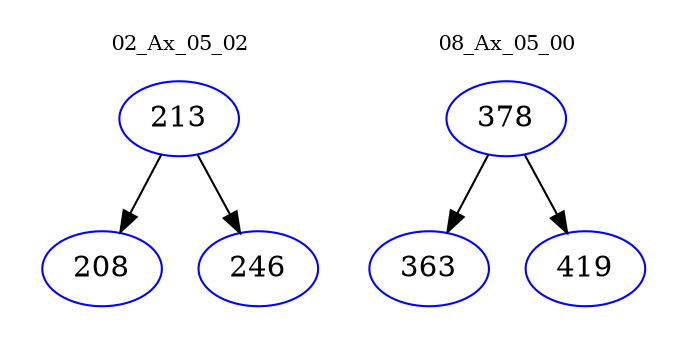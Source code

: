 digraph{
subgraph cluster_0 {
color = white
label = "02_Ax_05_02";
fontsize=10;
T0_213 [label="213", color="blue"]
T0_213 -> T0_208 [color="black"]
T0_208 [label="208", color="blue"]
T0_213 -> T0_246 [color="black"]
T0_246 [label="246", color="blue"]
}
subgraph cluster_1 {
color = white
label = "08_Ax_05_00";
fontsize=10;
T1_378 [label="378", color="blue"]
T1_378 -> T1_363 [color="black"]
T1_363 [label="363", color="blue"]
T1_378 -> T1_419 [color="black"]
T1_419 [label="419", color="blue"]
}
}
